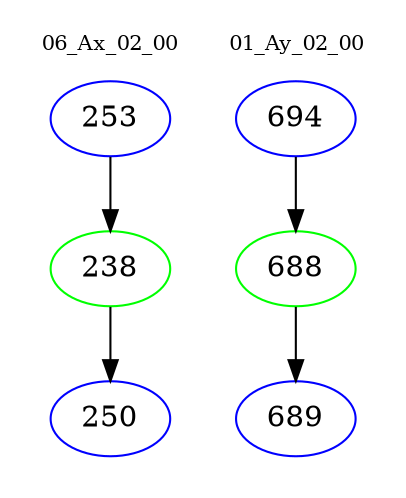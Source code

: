 digraph{
subgraph cluster_0 {
color = white
label = "06_Ax_02_00";
fontsize=10;
T0_253 [label="253", color="blue"]
T0_253 -> T0_238 [color="black"]
T0_238 [label="238", color="green"]
T0_238 -> T0_250 [color="black"]
T0_250 [label="250", color="blue"]
}
subgraph cluster_1 {
color = white
label = "01_Ay_02_00";
fontsize=10;
T1_694 [label="694", color="blue"]
T1_694 -> T1_688 [color="black"]
T1_688 [label="688", color="green"]
T1_688 -> T1_689 [color="black"]
T1_689 [label="689", color="blue"]
}
}
